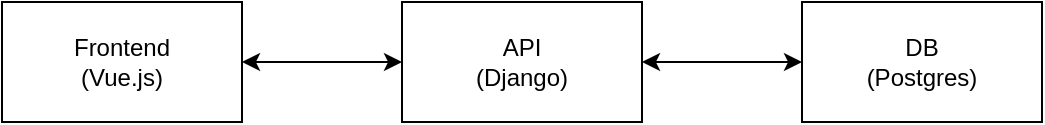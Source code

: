 <mxfile version="15.2.9" type="github">
  <diagram id="6mdx0Sq_l6OhA2kVY_qb" name="Page-1">
    <mxGraphModel dx="799" dy="535" grid="1" gridSize="10" guides="1" tooltips="1" connect="1" arrows="1" fold="1" page="1" pageScale="1" pageWidth="827" pageHeight="1169" math="0" shadow="0">
      <root>
        <mxCell id="0" />
        <mxCell id="1" parent="0" />
        <mxCell id="gWsLUSQBiuaFbkCf5zvN-3" value="" style="edgeStyle=orthogonalEdgeStyle;rounded=0;orthogonalLoop=1;jettySize=auto;html=1;startArrow=classic;startFill=1;" edge="1" parent="1" source="gWsLUSQBiuaFbkCf5zvN-1" target="gWsLUSQBiuaFbkCf5zvN-2">
          <mxGeometry relative="1" as="geometry" />
        </mxCell>
        <mxCell id="gWsLUSQBiuaFbkCf5zvN-5" value="" style="edgeStyle=orthogonalEdgeStyle;rounded=0;orthogonalLoop=1;jettySize=auto;html=1;startArrow=classic;startFill=1;" edge="1" parent="1" source="gWsLUSQBiuaFbkCf5zvN-1" target="gWsLUSQBiuaFbkCf5zvN-4">
          <mxGeometry relative="1" as="geometry" />
        </mxCell>
        <mxCell id="gWsLUSQBiuaFbkCf5zvN-1" value="API&lt;br&gt;(Django)" style="rounded=0;whiteSpace=wrap;html=1;" vertex="1" parent="1">
          <mxGeometry x="230" y="150" width="120" height="60" as="geometry" />
        </mxCell>
        <mxCell id="gWsLUSQBiuaFbkCf5zvN-2" value="DB&lt;br&gt;(Postgres)" style="whiteSpace=wrap;html=1;rounded=0;" vertex="1" parent="1">
          <mxGeometry x="430" y="150" width="120" height="60" as="geometry" />
        </mxCell>
        <mxCell id="gWsLUSQBiuaFbkCf5zvN-4" value="Frontend&lt;br&gt;(Vue.js)" style="whiteSpace=wrap;html=1;rounded=0;" vertex="1" parent="1">
          <mxGeometry x="30" y="150" width="120" height="60" as="geometry" />
        </mxCell>
      </root>
    </mxGraphModel>
  </diagram>
</mxfile>
